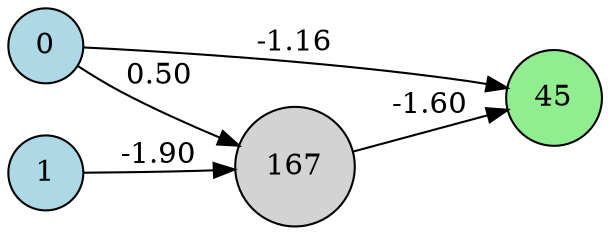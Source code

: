 digraph neat {
  rankdir=LR;
  node [shape=circle];
  node0 [label="0", style=filled, fillcolor=lightblue];
  node1 [label="1", style=filled, fillcolor=lightblue];
  node45 [label="45", style=filled, fillcolor=lightgreen];
  node167 [label="167", style=filled, fillcolor=lightgray];
  node0 -> node45 [label="-1.16"];
  node1 -> node167 [label="-1.90"];
  node167 -> node45 [label="-1.60"];
  node0 -> node167 [label="0.50"];
}
